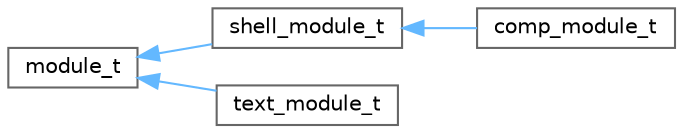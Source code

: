 digraph "Graphical Class Hierarchy"
{
 // LATEX_PDF_SIZE
  bgcolor="transparent";
  edge [fontname=Helvetica,fontsize=10,labelfontname=Helvetica,labelfontsize=10];
  node [fontname=Helvetica,fontsize=10,shape=box,height=0.2,width=0.4];
  rankdir="LR";
  Node0 [id="Node000000",label="module_t",height=0.2,width=0.4,color="grey40", fillcolor="white", style="filled",URL="$classmodule__t.html",tooltip=" "];
  Node0 -> Node1 [id="edge1_Node000000_Node000001",dir="back",color="steelblue1",style="solid",tooltip=" "];
  Node1 [id="Node000001",label="shell_module_t",height=0.2,width=0.4,color="grey40", fillcolor="white", style="filled",URL="$classshell__module__t.html",tooltip=" "];
  Node1 -> Node2 [id="edge2_Node000001_Node000002",dir="back",color="steelblue1",style="solid",tooltip=" "];
  Node2 [id="Node000002",label="comp_module_t",height=0.2,width=0.4,color="grey40", fillcolor="white", style="filled",URL="$classcomp__module__t.html",tooltip=" "];
  Node0 -> Node3 [id="edge3_Node000000_Node000003",dir="back",color="steelblue1",style="solid",tooltip=" "];
  Node3 [id="Node000003",label="text_module_t",height=0.2,width=0.4,color="grey40", fillcolor="white", style="filled",URL="$classtext__module__t.html",tooltip=" "];
}
